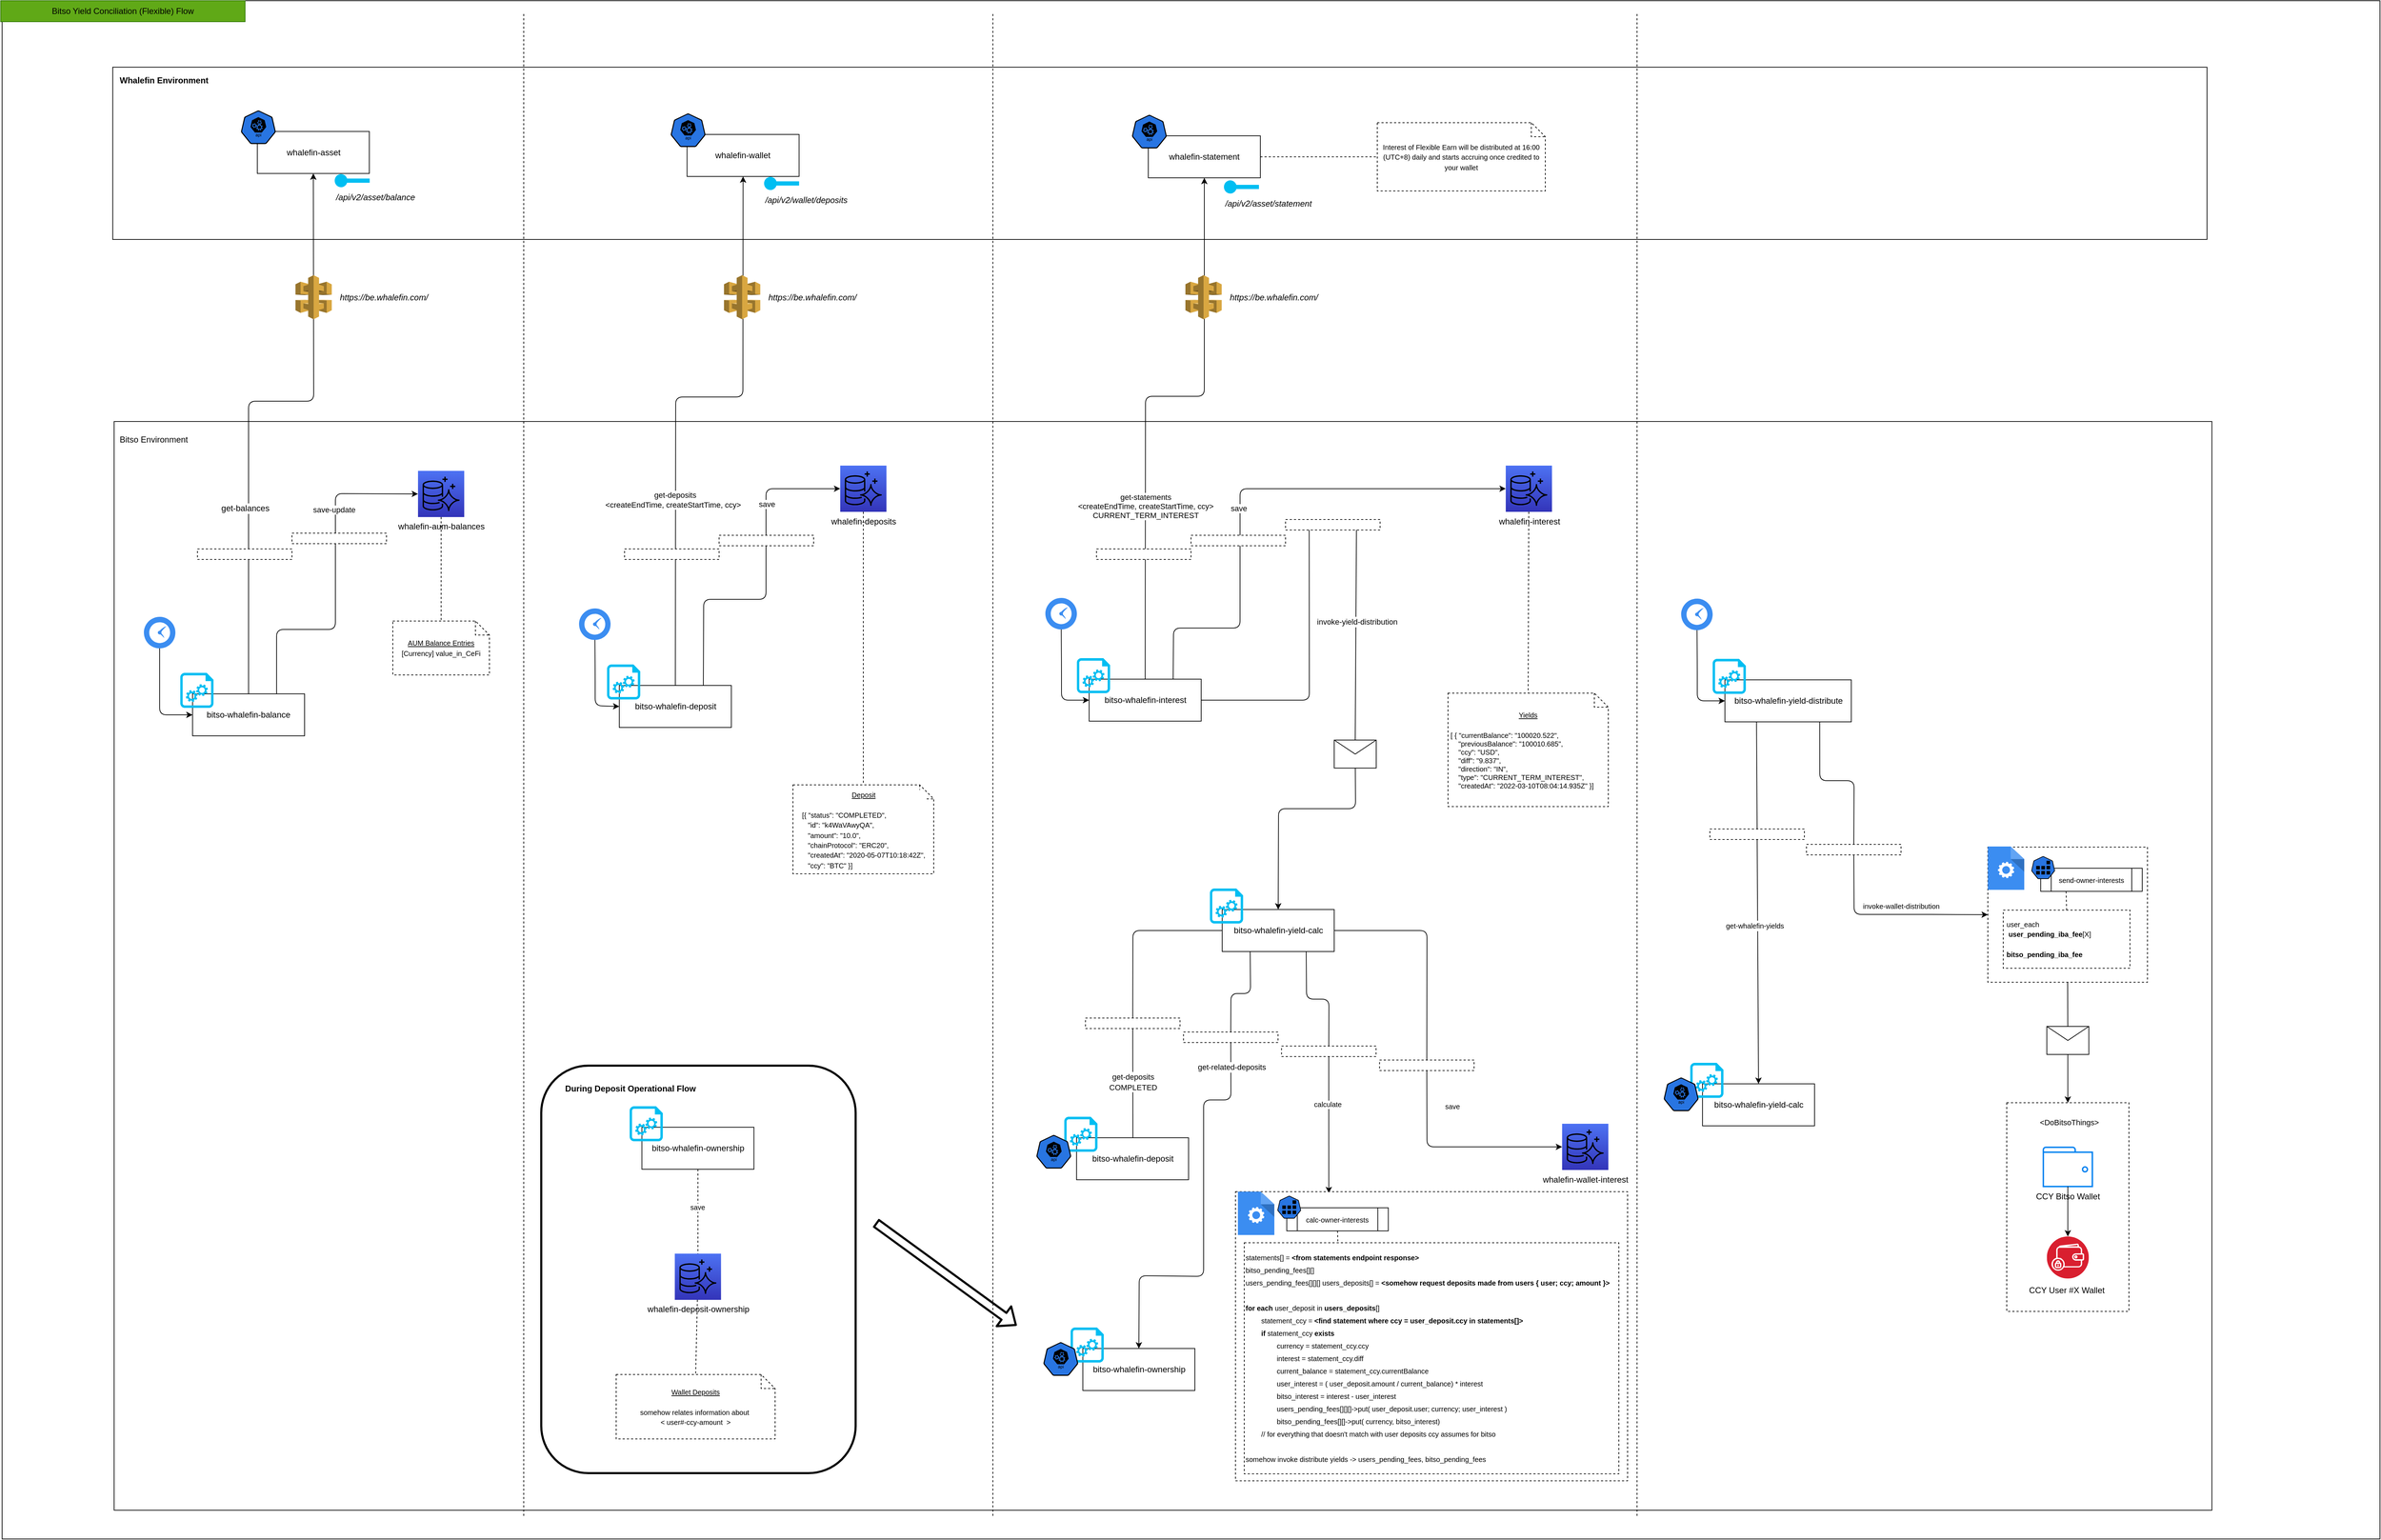 <mxfile>
    <diagram id="4ZWK0EVu7hy37HVAt-Wv" name="Page-1">
        <mxGraphModel dx="4290" dy="2830" grid="0" gridSize="10" guides="1" tooltips="1" connect="1" arrows="1" fold="1" page="1" pageScale="1" pageWidth="850" pageHeight="1100" math="0" shadow="0">
            <root>
                <mxCell id="0"/>
                <mxCell id="1" parent="0"/>
                <mxCell id="111" value="" style="rounded=0;whiteSpace=wrap;html=1;fontColor=#000000;" parent="1" vertex="1">
                    <mxGeometry x="2" width="3396" height="2197" as="geometry"/>
                </mxCell>
                <mxCell id="167" value="" style="rounded=0;whiteSpace=wrap;html=1;fontColor=#000000;" parent="1" vertex="1">
                    <mxGeometry x="162" y="600.98" width="2996" height="1555.02" as="geometry"/>
                </mxCell>
                <mxCell id="166" value="" style="rounded=0;whiteSpace=wrap;html=1;fontColor=#000000;" parent="1" vertex="1">
                    <mxGeometry x="160" y="95" width="2991" height="246" as="geometry"/>
                </mxCell>
                <mxCell id="112" value="Bitso Yield Conciliation (Flexible) Flow" style="text;html=1;strokeColor=#2D7600;fillColor=#60a917;align=center;verticalAlign=middle;whiteSpace=wrap;rounded=0;fontColor=#000000;" parent="1" vertex="1">
                    <mxGeometry width="349" height="30" as="geometry"/>
                </mxCell>
                <mxCell id="113" value="&lt;span style=&quot;font-family: &amp;#34;helvetica&amp;#34; ; font-size: 12px ; font-style: normal ; letter-spacing: normal ; text-align: center ; text-indent: 0px ; text-transform: none ; word-spacing: 0px ; display: inline ; float: none ; background-color: rgb(255 , 255 , 255)&quot;&gt;&lt;b&gt;Whalefin Environment&lt;/b&gt;&lt;/span&gt;" style="text;whiteSpace=wrap;html=1;fontColor=#000000;" parent="1" vertex="1">
                    <mxGeometry x="167.997" y="100.001" width="137" height="28" as="geometry"/>
                </mxCell>
                <mxCell id="158" value="" style="group;fontColor=#000000;" parent="1" vertex="1" connectable="0">
                    <mxGeometry x="349" y="156.75" width="177.5" height="90" as="geometry"/>
                </mxCell>
                <mxCell id="159" value="" style="group;fontColor=#000000;" parent="158" vertex="1" connectable="0">
                    <mxGeometry x="-6" width="183.5" height="90" as="geometry"/>
                </mxCell>
                <mxCell id="160" value="whalefin-asset" style="rounded=0;whiteSpace=wrap;html=1;fontColor=#000000;" parent="159" vertex="1">
                    <mxGeometry x="23.5" y="30" width="160" height="60" as="geometry"/>
                </mxCell>
                <mxCell id="161" value="" style="sketch=0;html=1;dashed=0;whitespace=wrap;fillColor=#2875E2;strokeColor=#000000;points=[[0.005,0.63,0],[0.1,0.2,0],[0.9,0.2,0],[0.5,0,0],[0.995,0.63,0],[0.72,0.99,0],[0.5,1,0],[0.28,0.99,0]];shape=mxgraph.kubernetes.icon;prIcon=api;shadow=0;fontSize=12;fontColor=#000000;" parent="159" vertex="1">
                    <mxGeometry width="50" height="48" as="geometry"/>
                </mxCell>
                <mxCell id="168" value="&lt;span style=&quot;font-family: &amp;#34;helvetica&amp;#34; ; font-size: 12px ; font-style: normal ; font-weight: 400 ; letter-spacing: normal ; text-align: center ; text-indent: 0px ; text-transform: none ; word-spacing: 0px ; display: inline ; float: none ; background-color: rgb(255 , 255 , 255)&quot;&gt;Bitso Environment&lt;/span&gt;" style="text;whiteSpace=wrap;html=1;fontColor=#000000;" parent="1" vertex="1">
                    <mxGeometry x="167.997" y="612.981" width="137" height="28" as="geometry"/>
                </mxCell>
                <mxCell id="173" style="edgeStyle=none;html=1;entryX=0;entryY=0.5;entryDx=0;entryDy=0;fontColor=#000000;endArrow=classic;endFill=1;strokeColor=#000000;" parent="1" source="169" target="171" edge="1">
                    <mxGeometry relative="1" as="geometry">
                        <Array as="points">
                            <mxPoint x="227" y="1020"/>
                        </Array>
                    </mxGeometry>
                </mxCell>
                <mxCell id="169" value="" style="sketch=0;html=1;aspect=fixed;strokeColor=none;shadow=0;align=center;verticalAlign=top;fillColor=#3B8DF1;shape=mxgraph.gcp2.clock;fontColor=#000000;" parent="1" vertex="1">
                    <mxGeometry x="204.5" y="880" width="45" height="45" as="geometry"/>
                </mxCell>
                <mxCell id="170" value="" style="group;fontColor=#000000;" parent="1" vertex="1" connectable="0">
                    <mxGeometry x="256.5" y="960" width="177.5" height="90" as="geometry"/>
                </mxCell>
                <mxCell id="171" value="bitso-whalefin-balance" style="rounded=0;whiteSpace=wrap;html=1;fontColor=#000000;" parent="170" vertex="1">
                    <mxGeometry x="17.5" y="30" width="160" height="60" as="geometry"/>
                </mxCell>
                <mxCell id="172" value="" style="verticalLabelPosition=bottom;html=1;verticalAlign=top;align=center;strokeColor=none;fillColor=#00BEF2;shape=mxgraph.azure.startup_task;pointerEvents=1;labelBackgroundColor=#FFFFFF;fontColor=#000000;gradientColor=none;shadow=0;" parent="170" vertex="1">
                    <mxGeometry width="47.5" height="50" as="geometry"/>
                </mxCell>
                <mxCell id="175" style="edgeStyle=none;html=1;entryX=0.5;entryY=1;entryDx=0;entryDy=0;fontColor=#000000;endArrow=classic;endFill=1;strokeColor=#000000;" parent="1" source="171" target="160" edge="1">
                    <mxGeometry relative="1" as="geometry">
                        <Array as="points">
                            <mxPoint x="354" y="572"/>
                            <mxPoint x="447" y="572"/>
                        </Array>
                    </mxGeometry>
                </mxCell>
                <mxCell id="176" value="&lt;font style=&quot;font-size: 12px&quot;&gt;get-balances&lt;/font&gt;" style="edgeLabel;html=1;align=center;verticalAlign=middle;resizable=0;points=[];fontColor=#000000;" parent="175" vertex="1" connectable="0">
                    <mxGeometry x="0.307" y="-4" relative="1" as="geometry">
                        <mxPoint x="-102" y="188" as="offset"/>
                    </mxGeometry>
                </mxCell>
                <mxCell id="212" value="" style="edgeStyle=none;html=1;fontColor=#000000;endArrow=none;endFill=0;strokeColor=#000000;dashed=1;" parent="1" source="177" target="211" edge="1">
                    <mxGeometry relative="1" as="geometry"/>
                </mxCell>
                <mxCell id="177" value="&lt;font&gt;whalefin-aum-balances&lt;/font&gt;" style="sketch=0;points=[[0,0,0],[0.25,0,0],[0.5,0,0],[0.75,0,0],[1,0,0],[0,1,0],[0.25,1,0],[0.5,1,0],[0.75,1,0],[1,1,0],[0,0.25,0],[0,0.5,0],[0,0.75,0],[1,0.25,0],[1,0.5,0],[1,0.75,0]];outlineConnect=0;fontColor=#000000;gradientColor=#4D72F3;gradientDirection=north;fillColor=#3334B9;strokeColor=#000000;dashed=0;verticalLabelPosition=bottom;verticalAlign=top;align=center;html=1;fontSize=12;fontStyle=0;aspect=fixed;shape=mxgraph.aws4.resourceIcon;resIcon=mxgraph.aws4.aurora;" parent="1" vertex="1">
                    <mxGeometry x="596" y="671.48" width="66" height="66" as="geometry"/>
                </mxCell>
                <mxCell id="183" style="edgeStyle=none;html=1;entryX=0;entryY=0.5;entryDx=0;entryDy=0;entryPerimeter=0;fontColor=#000000;endArrow=classic;endFill=1;strokeColor=#000000;exitX=0.75;exitY=0;exitDx=0;exitDy=0;" parent="1" source="171" target="177" edge="1">
                    <mxGeometry relative="1" as="geometry">
                        <Array as="points">
                            <mxPoint x="394" y="898"/>
                            <mxPoint x="478" y="898"/>
                            <mxPoint x="478" y="704"/>
                        </Array>
                    </mxGeometry>
                </mxCell>
                <mxCell id="245" value="save-update" style="edgeLabel;html=1;align=center;verticalAlign=middle;resizable=0;points=[];fontColor=#000000;" parent="183" vertex="1" connectable="0">
                    <mxGeometry x="0.224" y="-3" relative="1" as="geometry">
                        <mxPoint x="-5" y="-49" as="offset"/>
                    </mxGeometry>
                </mxCell>
                <mxCell id="184" value="" style="endArrow=none;dashed=1;html=1;strokeColor=#000000;fontColor=#000000;" parent="1" edge="1">
                    <mxGeometry width="50" height="50" relative="1" as="geometry">
                        <mxPoint x="747" y="2164" as="sourcePoint"/>
                        <mxPoint x="747" y="19" as="targetPoint"/>
                    </mxGeometry>
                </mxCell>
                <mxCell id="185" style="edgeStyle=none;html=1;entryX=0;entryY=0.5;entryDx=0;entryDy=0;fontColor=#000000;endArrow=classic;endFill=1;strokeColor=#000000;" parent="1" source="186" target="188" edge="1">
                    <mxGeometry relative="1" as="geometry">
                        <Array as="points">
                            <mxPoint x="849" y="962"/>
                            <mxPoint x="849" y="1007"/>
                        </Array>
                    </mxGeometry>
                </mxCell>
                <mxCell id="186" value="" style="sketch=0;html=1;aspect=fixed;strokeColor=none;shadow=0;align=center;verticalAlign=top;fillColor=#3B8DF1;shape=mxgraph.gcp2.clock;fontColor=#000000;" parent="1" vertex="1">
                    <mxGeometry x="826" y="868" width="45" height="45" as="geometry"/>
                </mxCell>
                <mxCell id="187" value="" style="group;fontColor=#000000;" parent="1" vertex="1" connectable="0">
                    <mxGeometry x="866" y="948" width="177.5" height="90" as="geometry"/>
                </mxCell>
                <mxCell id="188" value="bitso-whalefin-deposit" style="rounded=0;whiteSpace=wrap;html=1;fontColor=#000000;" parent="187" vertex="1">
                    <mxGeometry x="17.5" y="30" width="160" height="60" as="geometry"/>
                </mxCell>
                <mxCell id="189" value="" style="verticalLabelPosition=bottom;html=1;verticalAlign=top;align=center;strokeColor=none;fillColor=#00BEF2;shape=mxgraph.azure.startup_task;pointerEvents=1;labelBackgroundColor=#FFFFFF;fontColor=#000000;gradientColor=none;shadow=0;" parent="187" vertex="1">
                    <mxGeometry width="47.5" height="50" as="geometry"/>
                </mxCell>
                <mxCell id="214" style="edgeStyle=none;html=1;entryX=0.5;entryY=0;entryDx=0;entryDy=0;entryPerimeter=0;dashed=1;fontColor=#000000;endArrow=none;endFill=0;strokeColor=#000000;" parent="1" source="190" target="213" edge="1">
                    <mxGeometry relative="1" as="geometry"/>
                </mxCell>
                <mxCell id="190" value="&lt;font&gt;whalefin-deposits&lt;/font&gt;" style="sketch=0;points=[[0,0,0],[0.25,0,0],[0.5,0,0],[0.75,0,0],[1,0,0],[0,1,0],[0.25,1,0],[0.5,1,0],[0.75,1,0],[1,1,0],[0,0.25,0],[0,0.5,0],[0,0.75,0],[1,0.25,0],[1,0.5,0],[1,0.75,0]];outlineConnect=0;fontColor=#000000;gradientColor=#4D72F3;gradientDirection=north;fillColor=#3334B9;strokeColor=#000000;dashed=0;verticalLabelPosition=bottom;verticalAlign=top;align=center;html=1;fontSize=12;fontStyle=0;aspect=fixed;shape=mxgraph.aws4.resourceIcon;resIcon=mxgraph.aws4.aurora;" parent="1" vertex="1">
                    <mxGeometry x="1199" y="663.98" width="66" height="66" as="geometry"/>
                </mxCell>
                <mxCell id="191" style="edgeStyle=none;html=1;entryX=0;entryY=0.5;entryDx=0;entryDy=0;entryPerimeter=0;fontColor=#000000;endArrow=classic;endFill=1;strokeColor=#000000;exitX=0.75;exitY=0;exitDx=0;exitDy=0;" parent="1" source="188" target="190" edge="1">
                    <mxGeometry relative="1" as="geometry">
                        <Array as="points">
                            <mxPoint x="1004" y="855"/>
                            <mxPoint x="1093" y="855"/>
                            <mxPoint x="1093" y="754"/>
                            <mxPoint x="1093" y="697"/>
                        </Array>
                    </mxGeometry>
                </mxCell>
                <mxCell id="244" value="save" style="edgeLabel;html=1;align=center;verticalAlign=middle;resizable=0;points=[];fontColor=#000000;" parent="191" vertex="1" connectable="0">
                    <mxGeometry x="0.138" y="1" relative="1" as="geometry">
                        <mxPoint x="2" y="-77" as="offset"/>
                    </mxGeometry>
                </mxCell>
                <mxCell id="192" value="" style="group;fontColor=#000000;" parent="1" vertex="1" connectable="0">
                    <mxGeometry x="962.75" y="161" width="177.5" height="90" as="geometry"/>
                </mxCell>
                <mxCell id="193" value="" style="group;fontColor=#000000;" parent="192" vertex="1" connectable="0">
                    <mxGeometry x="-6" width="183.5" height="90" as="geometry"/>
                </mxCell>
                <mxCell id="194" value="whalefin-wallet" style="rounded=0;whiteSpace=wrap;html=1;fontColor=#000000;" parent="193" vertex="1">
                    <mxGeometry x="23.5" y="30" width="160" height="60" as="geometry"/>
                </mxCell>
                <mxCell id="195" value="" style="sketch=0;html=1;dashed=0;whitespace=wrap;fillColor=#2875E2;strokeColor=#000000;points=[[0.005,0.63,0],[0.1,0.2,0],[0.9,0.2,0],[0.5,0,0],[0.995,0.63,0],[0.72,0.99,0],[0.5,1,0],[0.28,0.99,0]];shape=mxgraph.kubernetes.icon;prIcon=api;shadow=0;fontSize=12;fontColor=#000000;" parent="193" vertex="1">
                    <mxGeometry width="50" height="48" as="geometry"/>
                </mxCell>
                <mxCell id="196" style="edgeStyle=none;html=1;entryX=0.5;entryY=1;entryDx=0;entryDy=0;fontColor=#000000;endArrow=classic;endFill=1;strokeColor=#000000;startArrow=none;exitX=0.5;exitY=0;exitDx=0;exitDy=0;" parent="1" source="188" target="194" edge="1">
                    <mxGeometry relative="1" as="geometry">
                        <mxPoint x="963.144" y="693.98" as="sourcePoint"/>
                        <Array as="points">
                            <mxPoint x="964" y="566"/>
                            <mxPoint x="1060" y="566"/>
                        </Array>
                    </mxGeometry>
                </mxCell>
                <mxCell id="197" value="get-deposits&lt;br&gt;&amp;lt;createEndTime, createStartTime, ccy&amp;gt;&amp;nbsp;&amp;nbsp;" style="edgeLabel;html=1;align=center;verticalAlign=middle;resizable=0;points=[];fontColor=#000000;" parent="196" vertex="1" connectable="0">
                    <mxGeometry x="0.277" y="3" relative="1" as="geometry">
                        <mxPoint x="-94" y="164" as="offset"/>
                    </mxGeometry>
                </mxCell>
                <mxCell id="199" style="edgeStyle=none;html=1;entryX=0;entryY=0.5;entryDx=0;entryDy=0;fontColor=#000000;endArrow=classic;endFill=1;strokeColor=#000000;" parent="1" source="200" target="202" edge="1">
                    <mxGeometry relative="1" as="geometry">
                        <Array as="points">
                            <mxPoint x="1515" y="951"/>
                            <mxPoint x="1515" y="999"/>
                        </Array>
                    </mxGeometry>
                </mxCell>
                <mxCell id="200" value="" style="sketch=0;html=1;aspect=fixed;strokeColor=none;shadow=0;align=center;verticalAlign=top;fillColor=#3B8DF1;shape=mxgraph.gcp2.clock;fontColor=#000000;" parent="1" vertex="1">
                    <mxGeometry x="1492" y="853" width="45" height="45" as="geometry"/>
                </mxCell>
                <mxCell id="201" value="" style="group;fontColor=#000000;" parent="1" vertex="1" connectable="0">
                    <mxGeometry x="1537" y="939" width="177.5" height="90" as="geometry"/>
                </mxCell>
                <mxCell id="202" value="bitso-whalefin-interest" style="rounded=0;whiteSpace=wrap;html=1;fontColor=#000000;" parent="201" vertex="1">
                    <mxGeometry x="17.5" y="30" width="160" height="60" as="geometry"/>
                </mxCell>
                <mxCell id="203" value="" style="verticalLabelPosition=bottom;html=1;verticalAlign=top;align=center;strokeColor=none;fillColor=#00BEF2;shape=mxgraph.azure.startup_task;pointerEvents=1;labelBackgroundColor=#FFFFFF;fontColor=#000000;gradientColor=none;shadow=0;" parent="201" vertex="1">
                    <mxGeometry width="47.5" height="50" as="geometry"/>
                </mxCell>
                <mxCell id="226" style="edgeStyle=none;html=1;entryX=0.5;entryY=0;entryDx=0;entryDy=0;entryPerimeter=0;dashed=1;fontColor=#000000;startArrow=none;startFill=0;endArrow=none;endFill=0;strokeColor=#000000;" parent="1" source="204" target="216" edge="1">
                    <mxGeometry relative="1" as="geometry"/>
                </mxCell>
                <mxCell id="204" value="&lt;font&gt;whalefin-interest&lt;/font&gt;" style="sketch=0;points=[[0,0,0],[0.25,0,0],[0.5,0,0],[0.75,0,0],[1,0,0],[0,1,0],[0.25,1,0],[0.5,1,0],[0.75,1,0],[1,1,0],[0,0.25,0],[0,0.5,0],[0,0.75,0],[1,0.25,0],[1,0.5,0],[1,0.75,0]];outlineConnect=0;fontColor=#000000;gradientColor=#4D72F3;gradientDirection=north;fillColor=#3334B9;strokeColor=#000000;dashed=0;verticalLabelPosition=bottom;verticalAlign=top;align=center;html=1;fontSize=12;fontStyle=0;aspect=fixed;shape=mxgraph.aws4.resourceIcon;resIcon=mxgraph.aws4.aurora;" parent="1" vertex="1">
                    <mxGeometry x="2149.5" y="663.98" width="66" height="66" as="geometry"/>
                </mxCell>
                <mxCell id="205" style="edgeStyle=none;html=1;entryX=0;entryY=0.5;entryDx=0;entryDy=0;entryPerimeter=0;fontColor=#000000;endArrow=classic;endFill=1;strokeColor=#000000;exitX=0.75;exitY=0;exitDx=0;exitDy=0;" parent="1" source="202" target="204" edge="1">
                    <mxGeometry relative="1" as="geometry">
                        <Array as="points">
                            <mxPoint x="1675" y="896"/>
                            <mxPoint x="1702" y="896"/>
                            <mxPoint x="1770" y="896"/>
                            <mxPoint x="1770" y="697"/>
                        </Array>
                    </mxGeometry>
                </mxCell>
                <mxCell id="241" value="save" style="edgeLabel;html=1;align=center;verticalAlign=middle;resizable=0;points=[];fontColor=#000000;" parent="205" vertex="1" connectable="0">
                    <mxGeometry x="-0.669" y="-1" relative="1" as="geometry">
                        <mxPoint x="42" y="-172" as="offset"/>
                    </mxGeometry>
                </mxCell>
                <mxCell id="206" value="" style="group;fontColor=#000000;" parent="1" vertex="1" connectable="0">
                    <mxGeometry x="1621.5" y="163" width="177.5" height="90" as="geometry"/>
                </mxCell>
                <mxCell id="207" value="" style="group;fontColor=#000000;" parent="206" vertex="1" connectable="0">
                    <mxGeometry x="-6" width="183.5" height="90" as="geometry"/>
                </mxCell>
                <mxCell id="208" value="whalefin-statement" style="rounded=0;whiteSpace=wrap;html=1;fontColor=#000000;" parent="207" vertex="1">
                    <mxGeometry x="23.5" y="30" width="160" height="60" as="geometry"/>
                </mxCell>
                <mxCell id="209" value="" style="sketch=0;html=1;dashed=0;whitespace=wrap;fillColor=#2875E2;strokeColor=#000000;points=[[0.005,0.63,0],[0.1,0.2,0],[0.9,0.2,0],[0.5,0,0],[0.995,0.63,0],[0.72,0.99,0],[0.5,1,0],[0.28,0.99,0]];shape=mxgraph.kubernetes.icon;prIcon=api;shadow=0;fontSize=12;fontColor=#000000;" parent="207" vertex="1">
                    <mxGeometry width="50" height="48" as="geometry"/>
                </mxCell>
                <mxCell id="210" style="edgeStyle=none;html=1;entryX=0.5;entryY=1;entryDx=0;entryDy=0;fontColor=#000000;endArrow=classic;endFill=1;strokeColor=#000000;exitX=0.5;exitY=0;exitDx=0;exitDy=0;" parent="1" source="202" target="208" edge="1">
                    <mxGeometry relative="1" as="geometry">
                        <Array as="points">
                            <mxPoint x="1635" y="565"/>
                            <mxPoint x="1719" y="565"/>
                        </Array>
                    </mxGeometry>
                </mxCell>
                <mxCell id="215" value="get-statements&lt;br&gt;&amp;lt;createEndTime, createStartTime, ccy&amp;gt;&lt;br&gt;CURRENT_TERM_INTEREST" style="edgeLabel;html=1;align=center;verticalAlign=middle;resizable=0;points=[];fontColor=#000000;" parent="210" vertex="1" connectable="0">
                    <mxGeometry x="0.422" y="-1" relative="1" as="geometry">
                        <mxPoint x="-85" y="238" as="offset"/>
                    </mxGeometry>
                </mxCell>
                <mxCell id="211" value="&lt;font style=&quot;font-size: 10px&quot;&gt;&lt;u&gt;AUM Balance Entries&lt;/u&gt;&lt;/font&gt;&lt;span style=&quot;font-size: 10px&quot;&gt;&lt;br&gt;[Currency] value_in_CeFi&lt;br&gt;&lt;/span&gt;" style="shape=note;size=20;whiteSpace=wrap;html=1;labelBackgroundColor=#FFFFFF;fontColor=#000000;dashed=1;" parent="1" vertex="1">
                    <mxGeometry x="560" y="885.98" width="138" height="77" as="geometry"/>
                </mxCell>
                <mxCell id="213" value="&lt;u style=&quot;font-size: 10px&quot;&gt;Deposit&lt;/u&gt;&lt;br&gt;&lt;br&gt;&lt;div style=&quot;text-align: left&quot;&gt;&lt;span style=&quot;font-size: 10px&quot;&gt;[{ &quot;status&quot;: &quot;COMPLETED&quot;, &lt;br&gt;&amp;nbsp; &amp;nbsp;&quot;id&quot;: &quot;k4WaVAwyQA&quot;,&lt;br&gt;&amp;nbsp; &amp;nbsp;&quot;amount&quot;: &quot;10.0&quot;,&lt;br&gt;&amp;nbsp; &amp;nbsp;&quot;chainProtocol&quot;: &quot;ERC20&quot;,&lt;br&gt;&amp;nbsp; &amp;nbsp;&quot;createdAt&quot;: &quot;2020-05-07T10:18:42Z&quot;,&lt;br&gt;&amp;nbsp; &amp;nbsp;&quot;ccy&quot;: &quot;BTC&quot; }]&lt;/span&gt;&lt;/div&gt;" style="shape=note;size=20;whiteSpace=wrap;html=1;labelBackgroundColor=#FFFFFF;fontColor=#000000;dashed=1;" parent="1" vertex="1">
                    <mxGeometry x="1131.5" y="1120" width="201" height="127" as="geometry"/>
                </mxCell>
                <mxCell id="216" value="&lt;u style=&quot;font-size: 10px&quot;&gt;Yields&lt;br&gt;&lt;/u&gt;&lt;br&gt;&lt;div style=&quot;text-align: left&quot;&gt;&lt;span style=&quot;font-size: 10px&quot;&gt;&amp;nbsp;[&amp;nbsp;&lt;/span&gt;&lt;span style=&quot;font-size: 10px&quot;&gt;{ &quot;currentBalance&quot;: &quot;100020.522&quot;,&lt;/span&gt;&lt;/div&gt;&lt;span style=&quot;font-size: 10px&quot;&gt;&lt;div style=&quot;text-align: left&quot;&gt;&amp;nbsp; &amp;nbsp; &amp;nbsp;&quot;previousBalance&quot;: &quot;100010.685&quot;,&lt;/div&gt;&lt;/span&gt;&lt;span style=&quot;font-size: 10px&quot;&gt;&lt;div style=&quot;text-align: left&quot;&gt;&amp;nbsp; &amp;nbsp; &amp;nbsp;&quot;ccy&quot;: &quot;USD&quot;,&lt;/div&gt;&lt;div style=&quot;text-align: left&quot;&gt;&amp;nbsp; &amp;nbsp; &amp;nbsp;&quot;diff&quot;: &quot;9.837&quot;, &lt;br&gt;&amp;nbsp; &amp;nbsp; &amp;nbsp;&quot;direction&quot;: &quot;IN&quot;,&amp;nbsp; &amp;nbsp; &amp;nbsp; &amp;nbsp; &lt;br&gt;&amp;nbsp; &amp;nbsp; &amp;nbsp;&quot;type&quot;: &quot;CURRENT_TERM_INTEREST&quot;,&amp;nbsp; &amp;nbsp; &amp;nbsp; &amp;nbsp; &amp;nbsp; &amp;nbsp; &amp;nbsp; &amp;nbsp; &amp;nbsp;&quot;createdAt&quot;: &quot;2022-03-10T08:04:14.935Z&quot; }]&lt;/div&gt;&lt;/span&gt;" style="shape=note;size=20;whiteSpace=wrap;html=1;labelBackgroundColor=#FFFFFF;fontColor=#000000;dashed=1;" parent="1" vertex="1">
                    <mxGeometry x="2067" y="989" width="229" height="162" as="geometry"/>
                </mxCell>
                <mxCell id="219" value="" style="rounded=0;whiteSpace=wrap;html=1;dashed=1;fontColor=#000000;align=left;" parent="1" vertex="1">
                    <mxGeometry x="281" y="783" width="135" height="15" as="geometry"/>
                </mxCell>
                <mxCell id="234" value="" style="group;fontColor=#000000;" parent="1" vertex="1" connectable="0">
                    <mxGeometry x="1727" y="1268" width="177.5" height="90" as="geometry"/>
                </mxCell>
                <mxCell id="235" value="bitso-whalefin-yield-calc" style="rounded=0;whiteSpace=wrap;html=1;fontColor=#000000;" parent="234" vertex="1">
                    <mxGeometry x="17.5" y="30" width="160" height="60" as="geometry"/>
                </mxCell>
                <mxCell id="236" value="" style="verticalLabelPosition=bottom;html=1;verticalAlign=top;align=center;strokeColor=none;fillColor=#00BEF2;shape=mxgraph.azure.startup_task;pointerEvents=1;labelBackgroundColor=#FFFFFF;fontColor=#000000;gradientColor=none;shadow=0;" parent="234" vertex="1">
                    <mxGeometry width="47.5" height="50" as="geometry"/>
                </mxCell>
                <mxCell id="378" style="edgeStyle=none;html=1;entryX=0.5;entryY=0;entryDx=0;entryDy=0;fontSize=12;endArrow=classic;endFill=1;fontColor=#000000;" parent="1" source="239" target="235" edge="1">
                    <mxGeometry relative="1" as="geometry">
                        <Array as="points">
                            <mxPoint x="1935" y="1154"/>
                            <mxPoint x="1825" y="1154"/>
                        </Array>
                    </mxGeometry>
                </mxCell>
                <mxCell id="239" value="" style="shape=message;html=1;whiteSpace=wrap;html=1;outlineConnect=0;fontColor=#000000;" parent="1" vertex="1">
                    <mxGeometry x="1904.5" y="1056" width="60" height="40" as="geometry"/>
                </mxCell>
                <mxCell id="261" value="&lt;span style=&quot;&quot;&gt;&lt;font style=&quot;font-size: 10px&quot;&gt;Interest of Flexible Earn will be distributed at 16:00 (UTC+8) daily and starts accruing once credited to your wallet&lt;/font&gt;&lt;/span&gt;" style="shape=note;size=20;whiteSpace=wrap;html=1;labelBackgroundColor=#FFFFFF;fontColor=#000000;dashed=1;" parent="1" vertex="1">
                    <mxGeometry x="1966" y="174.25" width="240" height="97.5" as="geometry"/>
                </mxCell>
                <mxCell id="281" style="edgeStyle=none;html=1;entryX=0;entryY=0.5;entryDx=0;entryDy=0;entryPerimeter=0;fontSize=10;fontColor=#000000;startArrow=none;startFill=0;endArrow=none;endFill=0;strokeColor=#000000;dashed=1;" parent="1" source="208" target="261" edge="1">
                    <mxGeometry relative="1" as="geometry"/>
                </mxCell>
                <mxCell id="304" value="&lt;font&gt;whalefin-wallet-interest&lt;/font&gt;" style="sketch=0;points=[[0,0,0],[0.25,0,0],[0.5,0,0],[0.75,0,0],[1,0,0],[0,1,0],[0.25,1,0],[0.5,1,0],[0.75,1,0],[1,1,0],[0,0.25,0],[0,0.5,0],[0,0.75,0],[1,0.25,0],[1,0.5,0],[1,0.75,0]];outlineConnect=0;fontColor=#000000;gradientColor=#4D72F3;gradientDirection=north;fillColor=#3334B9;strokeColor=#000000;dashed=0;verticalLabelPosition=bottom;verticalAlign=top;align=center;html=1;fontSize=12;fontStyle=0;aspect=fixed;shape=mxgraph.aws4.resourceIcon;resIcon=mxgraph.aws4.aurora;" parent="1" vertex="1">
                    <mxGeometry x="2230" y="1604" width="66" height="66" as="geometry"/>
                </mxCell>
                <mxCell id="321" style="edgeStyle=none;html=1;entryX=0;entryY=0.5;entryDx=0;entryDy=0;entryPerimeter=0;fontSize=10;fontColor=#000000;startArrow=none;startFill=0;endArrow=classic;endFill=1;startSize=6;endSize=6;strokeColor=#000000;strokeWidth=1;exitX=0.5;exitY=1;exitDx=0;exitDy=0;" parent="1" source="392" target="304" edge="1">
                    <mxGeometry relative="1" as="geometry">
                        <Array as="points">
                            <mxPoint x="2037" y="1637"/>
                            <mxPoint x="2090" y="1637"/>
                        </Array>
                        <mxPoint x="1995.595" y="1699.17" as="sourcePoint"/>
                    </mxGeometry>
                </mxCell>
                <mxCell id="323" value="save" style="edgeLabel;html=1;align=center;verticalAlign=middle;resizable=0;points=[];fontSize=10;fontColor=#000000;" parent="321" vertex="1" connectable="0">
                    <mxGeometry x="0.187" y="-2" relative="1" as="geometry">
                        <mxPoint x="-34" y="-60" as="offset"/>
                    </mxGeometry>
                </mxCell>
                <mxCell id="367" value="" style="rounded=0;whiteSpace=wrap;html=1;dashed=1;fontColor=#000000;align=left;" parent="1" vertex="1">
                    <mxGeometry x="416" y="760.48" width="135" height="15" as="geometry"/>
                </mxCell>
                <mxCell id="368" value="" style="endArrow=none;dashed=1;html=1;strokeColor=#000000;fontColor=#000000;" parent="1" edge="1">
                    <mxGeometry width="50" height="50" relative="1" as="geometry">
                        <mxPoint x="1417" y="2164" as="sourcePoint"/>
                        <mxPoint x="1417" y="19" as="targetPoint"/>
                    </mxGeometry>
                </mxCell>
                <mxCell id="369" value="" style="rounded=0;whiteSpace=wrap;html=1;dashed=1;fontColor=#000000;align=left;" parent="1" vertex="1">
                    <mxGeometry x="891" y="783" width="135" height="15" as="geometry"/>
                </mxCell>
                <mxCell id="370" value="" style="rounded=0;whiteSpace=wrap;html=1;dashed=1;fontColor=#000000;align=left;" parent="1" vertex="1">
                    <mxGeometry x="1026" y="763.48" width="135" height="15" as="geometry"/>
                </mxCell>
                <mxCell id="371" value="" style="endArrow=none;dashed=1;html=1;strokeColor=#000000;fontColor=#000000;" parent="1" edge="1">
                    <mxGeometry width="50" height="50" relative="1" as="geometry">
                        <mxPoint x="2337" y="2164" as="sourcePoint"/>
                        <mxPoint x="2337" y="19" as="targetPoint"/>
                    </mxGeometry>
                </mxCell>
                <mxCell id="372" value="" style="rounded=0;whiteSpace=wrap;html=1;dashed=1;fontColor=#000000;align=left;" parent="1" vertex="1">
                    <mxGeometry x="1565" y="783" width="135" height="15" as="geometry"/>
                </mxCell>
                <mxCell id="373" value="" style="rounded=0;whiteSpace=wrap;html=1;dashed=1;fontColor=#000000;align=left;" parent="1" vertex="1">
                    <mxGeometry x="1700" y="763.48" width="135" height="15" as="geometry"/>
                </mxCell>
                <mxCell id="377" style="edgeStyle=none;html=1;fontSize=12;endArrow=none;endFill=0;exitX=0.75;exitY=1;exitDx=0;exitDy=0;entryX=0.5;entryY=0;entryDx=0;entryDy=0;fontColor=#000000;" parent="1" source="374" target="239" edge="1">
                    <mxGeometry relative="1" as="geometry">
                        <mxPoint x="1936" y="1056" as="targetPoint"/>
                    </mxGeometry>
                </mxCell>
                <mxCell id="382" value="&lt;span style=&quot;font-family: helvetica; font-size: 11px;&quot;&gt;invoke-yield-distribution&lt;/span&gt;" style="edgeLabel;html=1;align=center;verticalAlign=middle;resizable=0;points=[];fontSize=12;fontColor=#000000;" parent="377" vertex="1" connectable="0">
                    <mxGeometry x="-0.235" y="1" relative="1" as="geometry">
                        <mxPoint y="16" as="offset"/>
                    </mxGeometry>
                </mxCell>
                <mxCell id="374" value="" style="rounded=0;whiteSpace=wrap;html=1;dashed=1;fontColor=#000000;align=left;" parent="1" vertex="1">
                    <mxGeometry x="1835" y="740.98" width="135" height="15" as="geometry"/>
                </mxCell>
                <mxCell id="376" style="edgeStyle=none;html=1;entryX=0.25;entryY=1;entryDx=0;entryDy=0;fontSize=12;exitX=1;exitY=0.5;exitDx=0;exitDy=0;endArrow=none;endFill=0;fontColor=#000000;" parent="1" source="202" target="374" edge="1">
                    <mxGeometry relative="1" as="geometry">
                        <Array as="points">
                            <mxPoint x="1869" y="999"/>
                        </Array>
                    </mxGeometry>
                </mxCell>
                <mxCell id="385" style="edgeStyle=none;html=1;fontSize=12;endArrow=classic;endFill=1;fontColor=#000000;" parent="1" source="383" edge="1">
                    <mxGeometry relative="1" as="geometry">
                        <mxPoint x="1617" y="1643" as="targetPoint"/>
                    </mxGeometry>
                </mxCell>
                <mxCell id="387" value="&lt;span style=&quot;font-size: 11px;&quot;&gt;get-deposits&lt;/span&gt;&lt;br style=&quot;font-size: 11px;&quot;&gt;&lt;span style=&quot;font-size: 11px;&quot;&gt;COMPLETED&lt;/span&gt;" style="edgeLabel;html=1;align=center;verticalAlign=middle;resizable=0;points=[];fontSize=12;fontColor=#000000;" parent="385" vertex="1" connectable="0">
                    <mxGeometry x="-0.476" relative="1" as="geometry">
                        <mxPoint y="30" as="offset"/>
                    </mxGeometry>
                </mxCell>
                <mxCell id="383" value="" style="rounded=0;whiteSpace=wrap;html=1;dashed=1;fontColor=#000000;align=left;" parent="1" vertex="1">
                    <mxGeometry x="1549.25" y="1453" width="135" height="15" as="geometry"/>
                </mxCell>
                <mxCell id="384" style="edgeStyle=none;html=1;entryX=0.5;entryY=0;entryDx=0;entryDy=0;fontSize=12;endArrow=none;endFill=0;exitX=0;exitY=0.5;exitDx=0;exitDy=0;fontColor=#000000;" parent="1" source="235" target="383" edge="1">
                    <mxGeometry relative="1" as="geometry">
                        <Array as="points">
                            <mxPoint x="1617" y="1328"/>
                        </Array>
                    </mxGeometry>
                </mxCell>
                <mxCell id="388" value="" style="group;fontColor=#000000;" parent="1" vertex="1" connectable="0">
                    <mxGeometry x="1479" y="1594" width="217.5" height="90" as="geometry"/>
                </mxCell>
                <mxCell id="289" value="" style="group;fontColor=#000000;" parent="388" vertex="1" connectable="0">
                    <mxGeometry x="40" width="177.5" height="90" as="geometry"/>
                </mxCell>
                <mxCell id="290" value="bitso-whalefin-deposit" style="rounded=0;whiteSpace=wrap;html=1;fontColor=#000000;" parent="289" vertex="1">
                    <mxGeometry x="17.5" y="30" width="160" height="60" as="geometry"/>
                </mxCell>
                <mxCell id="291" value="" style="verticalLabelPosition=bottom;html=1;verticalAlign=top;align=center;strokeColor=none;fillColor=#00BEF2;shape=mxgraph.azure.startup_task;pointerEvents=1;labelBackgroundColor=#FFFFFF;fontColor=#000000;gradientColor=none;shadow=0;" parent="289" vertex="1">
                    <mxGeometry width="47.5" height="50" as="geometry"/>
                </mxCell>
                <mxCell id="338" value="" style="sketch=0;html=1;dashed=0;whitespace=wrap;fillColor=#2875E2;strokeColor=#000000;points=[[0.005,0.63,0],[0.1,0.2,0],[0.9,0.2,0],[0.5,0,0],[0.995,0.63,0],[0.72,0.99,0],[0.5,1,0],[0.28,0.99,0]];shape=mxgraph.kubernetes.icon;prIcon=api;fontSize=10;fontColor=#000000;" parent="388" vertex="1">
                    <mxGeometry y="26" width="50" height="48" as="geometry"/>
                </mxCell>
                <mxCell id="389" value="" style="group;fontColor=#000000;" parent="1" vertex="1" connectable="0">
                    <mxGeometry x="1489" y="1895" width="216.5" height="90" as="geometry"/>
                </mxCell>
                <mxCell id="292" value="" style="group;fontColor=#000000;" parent="389" vertex="1" connectable="0">
                    <mxGeometry x="39" width="177.5" height="90" as="geometry"/>
                </mxCell>
                <mxCell id="293" value="bitso-whalefin-ownership" style="rounded=0;whiteSpace=wrap;html=1;fontColor=#000000;" parent="292" vertex="1">
                    <mxGeometry x="17.5" y="30" width="160" height="60" as="geometry"/>
                </mxCell>
                <mxCell id="294" value="" style="verticalLabelPosition=bottom;html=1;verticalAlign=top;align=center;strokeColor=none;fillColor=#00BEF2;shape=mxgraph.azure.startup_task;pointerEvents=1;labelBackgroundColor=#FFFFFF;fontColor=#000000;gradientColor=none;shadow=0;" parent="292" vertex="1">
                    <mxGeometry width="47.5" height="50" as="geometry"/>
                </mxCell>
                <mxCell id="339" value="" style="sketch=0;html=1;dashed=0;whitespace=wrap;fillColor=#2875E2;strokeColor=#000000;points=[[0.005,0.63,0],[0.1,0.2,0],[0.9,0.2,0],[0.5,0,0],[0.995,0.63,0],[0.72,0.99,0],[0.5,1,0],[0.28,0.99,0]];shape=mxgraph.kubernetes.icon;prIcon=api;fontSize=10;fontColor=#000000;" parent="389" vertex="1">
                    <mxGeometry y="21" width="50" height="48" as="geometry"/>
                </mxCell>
                <mxCell id="394" style="edgeStyle=none;html=1;entryX=0.5;entryY=0;entryDx=0;entryDy=0;fontSize=12;endArrow=classic;endFill=1;fontColor=#000000;" parent="1" source="390" target="293" edge="1">
                    <mxGeometry relative="1" as="geometry">
                        <Array as="points">
                            <mxPoint x="1757" y="1570"/>
                            <mxPoint x="1718" y="1570"/>
                            <mxPoint x="1718" y="1822"/>
                            <mxPoint x="1626" y="1821"/>
                        </Array>
                    </mxGeometry>
                </mxCell>
                <mxCell id="395" value="&lt;span style=&quot;font-family: monospace; font-size: 0px;&quot;&gt;%3CmxGraphModel%3E%3Croot%3E%3CmxCell%20id%3D%220%22%2F%3E%3CmxCell%20id%3D%221%22%20parent%3D%220%22%2F%3E%3CmxCell%20id%3D%222%22%20value%3D%22get-related-deposits%22%20style%3D%22edgeLabel%3Bhtml%3D1%3Balign%3Dcenter%3BverticalAlign%3Dmiddle%3Bresizable%3D0%3Bpoints%3D%5B%5D%3BfontColor%3D%23FFFFFF%3B%22%20vertex%3D%221%22%20connectable%3D%220%22%20parent%3D%221%22%3E%3CmxGeometry%20x%3D%221811%22%20y%3D%221701.5%22%20as%3D%22geometry%22%2F%3E%3C%2FmxCell%3E%3C%2Froot%3E%3C%2FmxGraphModel%3&lt;/span&gt;&lt;span style=&quot;font-family: monospace; font-size: 0px;&quot;&gt;%3CmxGraphModel%3E%3Croot%3E%3CmxCell%20id%3D%220%22%2F%3E%3CmxCell%20id%3D%221%22%20parent%3D%220%22%2F%3E%3CmxCell%20id%3D%222%22%20value%3D%22get-related-deposits%22%20style%3D%22edgeLabel%3Bhtml%3D1%3Balign%3Dcenter%3BverticalAlign%3Dmiddle%3Bresizable%3D0%3Bpoints%3D%5B%5D%3BfontColor%3D%23FFFFFF%3B%22%20vertex%3D%221%22%20connectable%3D%220%22%20parent%3D%221%22%3E%3CmxGeometry%20x%3D%221811%22%20y%3D%221701.5%22%20as%3D%22geometry%22%2F%3E%3C%2FmxCell%3E%3C%2Froot%3E%3C%2FmxGraphModel%3E&lt;/span&gt;" style="edgeLabel;html=1;align=center;verticalAlign=middle;resizable=0;points=[];fontSize=12;fontColor=#000000;" parent="394" vertex="1" connectable="0">
                    <mxGeometry x="-0.561" relative="1" as="geometry">
                        <mxPoint as="offset"/>
                    </mxGeometry>
                </mxCell>
                <mxCell id="396" value="&lt;span style=&quot;font-size: 11px;&quot;&gt;get-related-deposits&lt;/span&gt;" style="edgeLabel;html=1;align=center;verticalAlign=middle;resizable=0;points=[];fontSize=12;fontColor=#000000;" parent="394" vertex="1" connectable="0">
                    <mxGeometry x="-0.636" relative="1" as="geometry">
                        <mxPoint x="22" y="-47" as="offset"/>
                    </mxGeometry>
                </mxCell>
                <mxCell id="390" value="" style="rounded=0;whiteSpace=wrap;html=1;dashed=1;fontColor=#000000;align=left;" parent="1" vertex="1">
                    <mxGeometry x="1689.25" y="1473" width="135" height="15" as="geometry"/>
                </mxCell>
                <mxCell id="458" style="edgeStyle=none;html=1;entryX=0.238;entryY=0.005;entryDx=0;entryDy=0;entryPerimeter=0;fontFamily=Helvetica;fontSize=10;fontColor=#000000;" edge="1" parent="1" source="391" target="437">
                    <mxGeometry relative="1" as="geometry"/>
                </mxCell>
                <mxCell id="459" value="calculate" style="edgeLabel;html=1;align=center;verticalAlign=middle;resizable=0;points=[];fontSize=10;fontFamily=Helvetica;fontColor=#000000;" vertex="1" connectable="0" parent="458">
                    <mxGeometry x="-0.305" y="-2" relative="1" as="geometry">
                        <mxPoint as="offset"/>
                    </mxGeometry>
                </mxCell>
                <mxCell id="391" value="" style="rounded=0;whiteSpace=wrap;html=1;dashed=1;fontColor=#000000;align=left;" parent="1" vertex="1">
                    <mxGeometry x="1829.25" y="1493" width="135" height="15" as="geometry"/>
                </mxCell>
                <mxCell id="392" value="" style="rounded=0;whiteSpace=wrap;html=1;dashed=1;fontColor=#000000;align=left;" parent="1" vertex="1">
                    <mxGeometry x="1969.25" y="1513" width="135" height="15" as="geometry"/>
                </mxCell>
                <mxCell id="393" style="edgeStyle=none;html=1;entryX=0.5;entryY=0;entryDx=0;entryDy=0;fontSize=12;endArrow=none;endFill=0;exitX=0.25;exitY=1;exitDx=0;exitDy=0;fontColor=#000000;" parent="1" source="235" target="390" edge="1">
                    <mxGeometry relative="1" as="geometry">
                        <Array as="points">
                            <mxPoint x="1785" y="1418"/>
                            <mxPoint x="1757" y="1418"/>
                        </Array>
                    </mxGeometry>
                </mxCell>
                <mxCell id="397" style="edgeStyle=none;html=1;entryX=0.5;entryY=0;entryDx=0;entryDy=0;fontSize=12;endArrow=none;endFill=0;exitX=0.75;exitY=1;exitDx=0;exitDy=0;fontColor=#000000;" parent="1" source="235" target="391" edge="1">
                    <mxGeometry relative="1" as="geometry">
                        <Array as="points">
                            <mxPoint x="1865" y="1426"/>
                            <mxPoint x="1897" y="1426"/>
                        </Array>
                    </mxGeometry>
                </mxCell>
                <mxCell id="400" style="edgeStyle=none;html=1;entryX=0.5;entryY=0;entryDx=0;entryDy=0;fontSize=12;endArrow=none;endFill=0;fontColor=#000000;" parent="1" source="235" target="392" edge="1">
                    <mxGeometry relative="1" as="geometry">
                        <Array as="points">
                            <mxPoint x="2037" y="1328"/>
                        </Array>
                    </mxGeometry>
                </mxCell>
                <mxCell id="401" value="" style="group;fontColor=#000000;" parent="1" vertex="1" connectable="0">
                    <mxGeometry x="2400" y="854" width="243" height="176" as="geometry"/>
                </mxCell>
                <mxCell id="328" value="" style="sketch=0;html=1;aspect=fixed;strokeColor=none;shadow=0;align=center;verticalAlign=top;fillColor=#3B8DF1;shape=mxgraph.gcp2.clock;fontColor=#000000;" parent="401" vertex="1">
                    <mxGeometry width="45" height="45" as="geometry"/>
                </mxCell>
                <mxCell id="329" value="" style="group;fontColor=#000000;" parent="401" vertex="1" connectable="0">
                    <mxGeometry x="45" y="86" width="198" height="90" as="geometry"/>
                </mxCell>
                <mxCell id="330" value="bitso-whalefin-yield-distribute" style="rounded=0;whiteSpace=wrap;html=1;fontColor=#000000;" parent="329" vertex="1">
                    <mxGeometry x="17.5" y="30" width="180.5" height="60" as="geometry"/>
                </mxCell>
                <mxCell id="331" value="" style="verticalLabelPosition=bottom;html=1;verticalAlign=top;align=center;strokeColor=none;fillColor=#00BEF2;shape=mxgraph.azure.startup_task;pointerEvents=1;labelBackgroundColor=#FFFFFF;fontColor=#000000;gradientColor=none;shadow=0;" parent="329" vertex="1">
                    <mxGeometry width="47.5" height="50" as="geometry"/>
                </mxCell>
                <mxCell id="327" style="edgeStyle=none;html=1;entryX=0;entryY=0.5;entryDx=0;entryDy=0;fontColor=#000000;endArrow=classic;endFill=1;strokeColor=#000000;" parent="401" source="328" target="330" edge="1">
                    <mxGeometry relative="1" as="geometry">
                        <Array as="points">
                            <mxPoint x="23" y="98"/>
                            <mxPoint x="23" y="146"/>
                        </Array>
                    </mxGeometry>
                </mxCell>
                <mxCell id="402" value="" style="group;fontColor=#000000;" parent="1" vertex="1" connectable="0">
                    <mxGeometry x="2375" y="1517" width="215.5" height="90" as="geometry"/>
                </mxCell>
                <mxCell id="332" value="" style="group;fontColor=#000000;" parent="402" vertex="1" connectable="0">
                    <mxGeometry x="38" width="177.5" height="90" as="geometry"/>
                </mxCell>
                <mxCell id="333" value="bitso-whalefin-yield-calc" style="rounded=0;whiteSpace=wrap;html=1;fontColor=#000000;" parent="332" vertex="1">
                    <mxGeometry x="17.5" y="30" width="160" height="60" as="geometry"/>
                </mxCell>
                <mxCell id="334" value="" style="verticalLabelPosition=bottom;html=1;verticalAlign=top;align=center;strokeColor=none;fillColor=#00BEF2;shape=mxgraph.azure.startup_task;pointerEvents=1;labelBackgroundColor=#FFFFFF;fontColor=#000000;gradientColor=none;shadow=0;" parent="332" vertex="1">
                    <mxGeometry width="47.5" height="50" as="geometry"/>
                </mxCell>
                <mxCell id="340" value="" style="sketch=0;html=1;dashed=0;whitespace=wrap;fillColor=#2875E2;strokeColor=#000000;points=[[0.005,0.63,0],[0.1,0.2,0],[0.9,0.2,0],[0.5,0,0],[0.995,0.63,0],[0.72,0.99,0],[0.5,1,0],[0.28,0.99,0]];shape=mxgraph.kubernetes.icon;prIcon=api;fontSize=10;fontColor=#000000;" parent="402" vertex="1">
                    <mxGeometry y="21" width="50" height="48" as="geometry"/>
                </mxCell>
                <mxCell id="406" style="edgeStyle=none;html=1;entryX=0.5;entryY=0;entryDx=0;entryDy=0;fontSize=12;endArrow=classic;endFill=1;fontColor=#000000;" parent="1" source="403" target="333" edge="1">
                    <mxGeometry relative="1" as="geometry"/>
                </mxCell>
                <mxCell id="407" value="&lt;span style=&quot;font-size: 10px;&quot;&gt;get-whalefin-yields&lt;/span&gt;" style="edgeLabel;html=1;align=center;verticalAlign=middle;resizable=0;points=[];fontSize=12;fontColor=#000000;" parent="406" vertex="1" connectable="0">
                    <mxGeometry x="0.327" y="-1" relative="1" as="geometry">
                        <mxPoint x="-4" y="-109" as="offset"/>
                    </mxGeometry>
                </mxCell>
                <mxCell id="403" value="" style="rounded=0;whiteSpace=wrap;html=1;dashed=1;fontColor=#000000;align=left;" parent="1" vertex="1">
                    <mxGeometry x="2441" y="1183" width="135" height="15" as="geometry"/>
                </mxCell>
                <mxCell id="404" style="edgeStyle=none;html=1;entryX=0.5;entryY=0;entryDx=0;entryDy=0;fontSize=12;endArrow=none;endFill=0;exitX=0.25;exitY=1;exitDx=0;exitDy=0;fontColor=#000000;" parent="1" source="330" target="403" edge="1">
                    <mxGeometry relative="1" as="geometry"/>
                </mxCell>
                <mxCell id="408" value="" style="rounded=0;whiteSpace=wrap;html=1;dashed=1;fontColor=#000000;align=left;" parent="1" vertex="1">
                    <mxGeometry x="2579" y="1205" width="135" height="15" as="geometry"/>
                </mxCell>
                <mxCell id="409" style="edgeStyle=none;html=1;entryX=0.5;entryY=0;entryDx=0;entryDy=0;fontSize=12;endArrow=none;endFill=0;exitX=0.75;exitY=1;exitDx=0;exitDy=0;fontColor=#000000;" parent="1" source="330" target="408" edge="1">
                    <mxGeometry relative="1" as="geometry">
                        <Array as="points">
                            <mxPoint x="2598" y="1114"/>
                            <mxPoint x="2647" y="1114"/>
                        </Array>
                    </mxGeometry>
                </mxCell>
                <mxCell id="414" value="" style="group;fontColor=#000000;" parent="1" vertex="1" connectable="0">
                    <mxGeometry x="2865" y="1574" width="174.5" height="298" as="geometry"/>
                </mxCell>
                <mxCell id="357" value="" style="html=1;points=[];perimeter=orthogonalPerimeter;shadow=0;dashed=1;fontSize=10;gradientColor=none;fontColor=#000000;" parent="414" vertex="1">
                    <mxGeometry width="174.5" height="298" as="geometry"/>
                </mxCell>
                <mxCell id="358" value="&lt;font&gt;CCY User #X Wallet&amp;nbsp;&lt;/font&gt;" style="aspect=fixed;perimeter=ellipsePerimeter;html=1;align=center;shadow=0;dashed=0;fontColor=#000000;labelBackgroundColor=#000000;fontSize=12;spacingTop=3;image;image=img/lib/ibm/blockchain/wallet.svg;" parent="414" vertex="1">
                    <mxGeometry x="57.25" y="191" width="60" height="60" as="geometry"/>
                </mxCell>
                <mxCell id="359" value="&lt;span style=&quot;background-color: rgb(255 , 255 , 255)&quot;&gt;CCY Bitso Wallet&lt;/span&gt;" style="html=1;verticalLabelPosition=bottom;align=center;labelBackgroundColor=#000000;verticalAlign=top;strokeWidth=2;strokeColor=#0080F0;shadow=0;dashed=0;shape=mxgraph.ios7.icons.wallet;fontColor=#000000;" parent="414" vertex="1">
                    <mxGeometry x="52.25" y="63.67" width="70" height="56" as="geometry"/>
                </mxCell>
                <mxCell id="360" style="edgeStyle=none;html=1;fontColor=#000000;endArrow=none;endFill=0;strokeColor=#000000;startArrow=classic;startFill=1;" parent="414" source="358" target="359" edge="1">
                    <mxGeometry relative="1" as="geometry"/>
                </mxCell>
                <mxCell id="361" value="&amp;lt;DoBitsoThings&amp;gt;" style="edgeLabel;html=1;align=center;verticalAlign=middle;resizable=0;points=[];fontColor=#000000;" parent="414" vertex="1" connectable="0">
                    <mxGeometry x="88.25" y="27.435" as="geometry"/>
                </mxCell>
                <mxCell id="415" value="&lt;blockquote style=&quot;margin: 0 0 0 40px ; border: none ; padding: 0px&quot;&gt;&lt;br&gt;&lt;/blockquote&gt;" style="outlineConnect=0;dashed=0;verticalLabelPosition=bottom;verticalAlign=top;align=left;html=1;shape=mxgraph.aws3.api_gateway;fillColor=#D9A741;gradientColor=none;fontColor=#000000;" parent="1" vertex="1">
                    <mxGeometry x="421" y="392" width="51.82" height="63" as="geometry"/>
                </mxCell>
                <mxCell id="423" value="&lt;i&gt;/api/v2/asset/balance&lt;/i&gt;" style="verticalLabelPosition=bottom;html=1;verticalAlign=top;align=left;strokeColor=none;fillColor=#00BEF2;shape=mxgraph.azure.service_endpoint;fontColor=#000000;" parent="1" vertex="1">
                    <mxGeometry x="477" y="247" width="50" height="20" as="geometry"/>
                </mxCell>
                <mxCell id="424" value="&lt;i&gt;https://be.whalefin.com/&lt;/i&gt;" style="text;html=1;strokeColor=none;fillColor=none;align=center;verticalAlign=middle;whiteSpace=wrap;rounded=0;fontColor=#000000;" parent="1" vertex="1">
                    <mxGeometry x="477" y="408.5" width="141" height="30" as="geometry"/>
                </mxCell>
                <mxCell id="427" value="&lt;i&gt;/api/v2/wallet/deposits&lt;/i&gt;" style="verticalLabelPosition=bottom;html=1;verticalAlign=top;align=left;strokeColor=none;fillColor=#00BEF2;shape=mxgraph.azure.service_endpoint;fontColor=#000000;" parent="1" vertex="1">
                    <mxGeometry x="1090.25" y="251" width="50" height="20" as="geometry"/>
                </mxCell>
                <mxCell id="428" value="&lt;i&gt;/api/v2/asset/statement&lt;/i&gt;" style="verticalLabelPosition=bottom;html=1;verticalAlign=top;align=left;strokeColor=none;fillColor=#00BEF2;shape=mxgraph.azure.service_endpoint;fontColor=#000000;" parent="1" vertex="1">
                    <mxGeometry x="1747" y="256" width="50" height="20" as="geometry"/>
                </mxCell>
                <mxCell id="429" value="&lt;blockquote style=&quot;margin: 0 0 0 40px ; border: none ; padding: 0px&quot;&gt;&lt;br&gt;&lt;/blockquote&gt;" style="outlineConnect=0;dashed=0;verticalLabelPosition=bottom;verticalAlign=top;align=left;html=1;shape=mxgraph.aws3.api_gateway;fillColor=#D9A741;gradientColor=none;fontColor=#000000;" parent="1" vertex="1">
                    <mxGeometry x="1033" y="392" width="51.82" height="63" as="geometry"/>
                </mxCell>
                <mxCell id="430" value="&lt;i&gt;https://be.whalefin.com/&lt;/i&gt;" style="text;html=1;strokeColor=none;fillColor=none;align=center;verticalAlign=middle;whiteSpace=wrap;rounded=0;fontColor=#000000;" parent="1" vertex="1">
                    <mxGeometry x="1089" y="408.5" width="141" height="30" as="geometry"/>
                </mxCell>
                <mxCell id="433" value="&lt;blockquote style=&quot;margin: 0 0 0 40px ; border: none ; padding: 0px&quot;&gt;&lt;br&gt;&lt;/blockquote&gt;" style="outlineConnect=0;dashed=0;verticalLabelPosition=bottom;verticalAlign=top;align=left;html=1;shape=mxgraph.aws3.api_gateway;fillColor=#D9A741;gradientColor=none;fontColor=#000000;" parent="1" vertex="1">
                    <mxGeometry x="1692" y="392" width="51.82" height="63" as="geometry"/>
                </mxCell>
                <mxCell id="434" value="&lt;i&gt;https://be.whalefin.com/&lt;/i&gt;" style="text;html=1;strokeColor=none;fillColor=none;align=center;verticalAlign=middle;whiteSpace=wrap;rounded=0;fontColor=#000000;" parent="1" vertex="1">
                    <mxGeometry x="1748" y="408.5" width="141" height="30" as="geometry"/>
                </mxCell>
                <mxCell id="362" style="edgeStyle=none;html=1;fontSize=10;fontColor=#000000;startArrow=none;startFill=0;endArrow=classic;endFill=1;startSize=6;endSize=6;strokeColor=#000000;strokeWidth=1;exitX=0.5;exitY=1;exitDx=0;exitDy=0;" parent="1" source="443" target="357" edge="1">
                    <mxGeometry relative="1" as="geometry">
                        <mxPoint x="2770.25" y="1429.508" as="sourcePoint"/>
                        <mxPoint x="2951.25" y="1458.5" as="targetPoint"/>
                        <Array as="points"/>
                    </mxGeometry>
                </mxCell>
                <mxCell id="410" style="edgeStyle=none;html=1;entryX=0;entryY=0.5;entryDx=0;entryDy=0;fontSize=12;endArrow=classic;endFill=1;fontColor=#000000;" parent="1" source="408" target="435" edge="1">
                    <mxGeometry relative="1" as="geometry">
                        <Array as="points">
                            <mxPoint x="2647" y="1305"/>
                            <mxPoint x="2747" y="1305"/>
                        </Array>
                        <mxPoint x="2742" y="1502.0" as="targetPoint"/>
                    </mxGeometry>
                </mxCell>
                <mxCell id="411" value="&lt;span style=&quot;font-size: 10px;&quot;&gt;invoke-wallet-distribution&lt;/span&gt;" style="edgeLabel;html=1;align=center;verticalAlign=middle;resizable=0;points=[];fontSize=12;fontColor=#000000;" parent="410" vertex="1" connectable="0">
                    <mxGeometry x="-0.18" y="-2" relative="1" as="geometry">
                        <mxPoint x="39" y="-14" as="offset"/>
                    </mxGeometry>
                </mxCell>
                <mxCell id="437" value="&lt;span style=&quot;font-size: 10px&quot;&gt;&lt;br&gt;&lt;/span&gt;" style="rounded=0;whiteSpace=wrap;html=1;dashed=1;fontColor=#000000;align=left;" parent="1" vertex="1">
                    <mxGeometry x="1763.5" y="1701" width="560" height="413" as="geometry"/>
                </mxCell>
                <mxCell id="309" value="&lt;div style=&quot;line-height: 18px ; font-size: 10px&quot;&gt;&lt;div&gt;&lt;span style=&quot;background-color: rgb(255 , 255 , 255)&quot;&gt;statements[] = &lt;b&gt;&amp;lt;from statements endpoint response&amp;gt;&lt;/b&gt;&lt;/span&gt;&lt;/div&gt;&lt;div&gt;&lt;span style=&quot;background-color: rgb(255 , 255 , 255)&quot;&gt;bitso_pending_fees[][]&lt;/span&gt;&lt;/div&gt;&lt;div&gt;&lt;span style=&quot;background-color: rgb(255 , 255 , 255)&quot;&gt;users_pending_fees[][][] users_deposits[] = &lt;b&gt;&amp;lt;somehow request deposits made from users { user; ccy; amount }&amp;gt; &lt;/b&gt;&lt;/span&gt;&lt;/div&gt;&lt;span style=&quot;background-color: rgb(255 , 255 , 255)&quot;&gt;&lt;br&gt;&lt;/span&gt;&lt;div&gt;&lt;span style=&quot;background-color: rgb(255 , 255 , 255)&quot;&gt;&lt;b&gt;for&lt;/b&gt; &lt;b&gt;each&lt;/b&gt; user_deposit in &lt;b&gt;users_deposits&lt;/b&gt;[]&lt;br&gt;&lt;/span&gt;&lt;/div&gt;&lt;div&gt;&lt;span style=&quot;background-color: rgb(255 , 255 , 255)&quot;&gt;    &lt;span style=&quot;white-space: pre&quot;&gt;&#9;&lt;/span&gt;statement_ccy = &lt;b&gt;&amp;lt;find statement where ccy = user_deposit.ccy in statements[]&amp;gt;&lt;/b&gt;&lt;/span&gt;&lt;/div&gt;&lt;div&gt;&lt;span style=&quot;background-color: rgb(255 , 255 , 255)&quot;&gt;&lt;span style=&quot;white-space: pre&quot;&gt;&#9;&lt;/span&gt;&lt;b&gt;if&lt;/b&gt; statement_ccy &lt;b&gt;exists&lt;/b&gt;&amp;nbsp;&lt;/span&gt;&lt;/div&gt;&lt;div&gt;&lt;span style=&quot;background-color: rgb(255 , 255 , 255)&quot;&gt;&lt;span style=&quot;white-space: pre&quot;&gt;&#9;&lt;/span&gt;&lt;span style=&quot;white-space: pre&quot;&gt;&#9;&lt;/span&gt;currency = statement_ccy.ccy &lt;/span&gt;&lt;/div&gt;&lt;div&gt;    &lt;/div&gt;&lt;div&gt;&lt;span style=&quot;background-color: rgb(255 , 255 , 255)&quot;&gt;        &lt;span style=&quot;white-space: pre&quot;&gt;&#9;&lt;span style=&quot;white-space: pre&quot;&gt;&#9;&lt;/span&gt;&lt;/span&gt;interest = statement_ccy.diff &lt;/span&gt;&lt;/div&gt;&lt;div&gt;&lt;span style=&quot;background-color: rgb(255 , 255 , 255)&quot;&gt;        &lt;span style=&quot;white-space: pre&quot;&gt;&#9;&lt;/span&gt;&lt;span style=&quot;white-space: pre&quot;&gt;&#9;&lt;/span&gt;current_balance = statement_ccy.currentBalance &lt;/span&gt;&lt;/div&gt;&lt;div&gt;        &lt;/div&gt;&lt;div&gt;&lt;span style=&quot;background-color: rgb(255 , 255 , 255)&quot;&gt;        &lt;span style=&quot;white-space: pre&quot;&gt;&#9;&lt;/span&gt;&lt;span style=&quot;white-space: pre&quot;&gt;&#9;&lt;/span&gt;user_interest = ( user_deposit.amount /  current_balance) * interest&lt;/span&gt;&lt;/div&gt;&lt;div&gt;&lt;span style=&quot;background-color: rgb(255 , 255 , 255)&quot;&gt;        &lt;span style=&quot;white-space: pre&quot;&gt;&#9;&lt;/span&gt;&lt;span style=&quot;white-space: pre&quot;&gt;&#9;&lt;/span&gt;bitso_interest = interest - user_interest &lt;/span&gt;&lt;/div&gt;&lt;div&gt;        &lt;/div&gt;&lt;div&gt;&lt;span style=&quot;background-color: rgb(255 , 255 , 255)&quot;&gt;        &lt;span style=&quot;white-space: pre&quot;&gt;&#9;&lt;/span&gt;&lt;span style=&quot;white-space: pre&quot;&gt;&#9;&lt;/span&gt;users_pending_fees[][][]-&amp;gt;put( user_deposit.user; currency; user_interest ) &lt;/span&gt;&lt;/div&gt;&lt;div&gt;&lt;span style=&quot;background-color: rgb(255 , 255 , 255)&quot;&gt;        &lt;span style=&quot;white-space: pre&quot;&gt;&#9;&lt;/span&gt;&lt;span style=&quot;white-space: pre&quot;&gt;&#9;&lt;/span&gt;bitso_pending_fees[][]-&amp;gt;put( currency,  bitso_interest)&lt;/span&gt;&lt;/div&gt;&lt;div&gt;        &lt;/div&gt;&lt;div&gt;&lt;span style=&quot;background-color: rgb(255 , 255 , 255)&quot;&gt;&lt;span style=&quot;white-space: pre&quot;&gt;&#9;&lt;/span&gt;// for everything that doesn't match with user deposits ccy assumes for bitso&lt;br&gt;&lt;br&gt;&lt;/span&gt;&lt;/div&gt;&lt;div&gt;&lt;span style=&quot;background-color: rgb(255 , 255 , 255)&quot;&gt;somehow invoke distribute yields -&amp;gt; users_pending_fees, bitso_pending_fees&lt;/span&gt;&lt;/div&gt;&lt;/div&gt;" style="rounded=0;whiteSpace=wrap;html=1;dashed=1;fontColor=#000000;align=left;" parent="1" vertex="1">
                    <mxGeometry x="1776" y="1774" width="535" height="330" as="geometry"/>
                </mxCell>
                <mxCell id="314" value="" style="group;fontColor=#000000;" parent="1" vertex="1" connectable="0">
                    <mxGeometry x="1823.25" y="1706.87" width="158.5" height="50.17" as="geometry"/>
                </mxCell>
                <mxCell id="311" value="calc-owner-interests" style="shape=process;whiteSpace=wrap;html=1;backgroundOutline=1;fontSize=10;fontColor=#000000;" parent="314" vertex="1">
                    <mxGeometry x="13.5" y="17.17" width="145" height="33" as="geometry"/>
                </mxCell>
                <mxCell id="312" value="" style="sketch=0;html=1;dashed=0;whitespace=wrap;fillColor=#2875E2;strokeColor=#000000;points=[[0.005,0.63,0],[0.1,0.2,0],[0.9,0.2,0],[0.5,0,0],[0.995,0.63,0],[0.72,0.99,0],[0.5,1,0],[0.28,0.99,0]];shape=mxgraph.kubernetes.icon;prIcon=job;fontSize=10;fontColor=#000000;" parent="314" vertex="1">
                    <mxGeometry width="34" height="32.64" as="geometry"/>
                </mxCell>
                <mxCell id="315" style="edgeStyle=none;html=1;entryX=0.25;entryY=0;entryDx=0;entryDy=0;dashed=1;fontSize=10;fontColor=#000000;startArrow=none;startFill=0;endArrow=none;endFill=0;startSize=6;endSize=6;strokeColor=#000000;strokeWidth=1;exitX=0.5;exitY=1;exitDx=0;exitDy=0;" parent="1" source="311" target="309" edge="1">
                    <mxGeometry relative="1" as="geometry">
                        <Array as="points"/>
                    </mxGeometry>
                </mxCell>
                <mxCell id="438" value="" style="sketch=0;html=1;aspect=fixed;strokeColor=none;shadow=0;align=center;verticalAlign=top;fillColor=#3B8DF1;shape=mxgraph.gcp2.process;fontColor=#000000;" parent="1" vertex="1">
                    <mxGeometry x="1767" y="1701" width="52" height="61.9" as="geometry"/>
                </mxCell>
                <mxCell id="453" value="" style="rounded=1;whiteSpace=wrap;html=1;strokeWidth=3;fontColor=#000000;" parent="1" vertex="1">
                    <mxGeometry x="772" y="1521" width="449" height="582" as="geometry"/>
                </mxCell>
                <mxCell id="454" value="&lt;b&gt;During Deposit Operational Flow&lt;/b&gt;" style="text;html=1;strokeColor=none;fillColor=none;align=center;verticalAlign=middle;whiteSpace=wrap;rounded=0;fontColor=#000000;" parent="1" vertex="1">
                    <mxGeometry x="796" y="1538.5" width="207" height="30" as="geometry"/>
                </mxCell>
                <mxCell id="445" value="&lt;u style=&quot;font-size: 10px&quot;&gt;Wallet Deposits&lt;br&gt;&lt;/u&gt;&lt;br&gt;&lt;font style=&quot;font-size: 10px&quot;&gt;somehow relates information about&amp;nbsp;&lt;br&gt;&amp;lt; user#-ccy-amount&amp;nbsp; &amp;gt;&lt;br&gt;&lt;/font&gt;" style="shape=note;size=20;whiteSpace=wrap;html=1;labelBackgroundColor=#FFFFFF;fontColor=#000000;dashed=1;align=center;" parent="1" vertex="1">
                    <mxGeometry x="879" y="1962.17" width="227" height="92" as="geometry"/>
                </mxCell>
                <mxCell id="446" value="" style="group;fontColor=#000000;" parent="1" vertex="1" connectable="0">
                    <mxGeometry x="898.25" y="1579" width="177.5" height="90" as="geometry"/>
                </mxCell>
                <mxCell id="447" value="bitso-whalefin-ownership" style="rounded=0;whiteSpace=wrap;html=1;fontColor=#000000;" parent="446" vertex="1">
                    <mxGeometry x="17.5" y="30" width="160" height="60" as="geometry"/>
                </mxCell>
                <mxCell id="448" value="" style="verticalLabelPosition=bottom;html=1;verticalAlign=top;align=center;strokeColor=none;fillColor=#00BEF2;shape=mxgraph.azure.startup_task;pointerEvents=1;labelBackgroundColor=#FFFFFF;fontColor=#000000;gradientColor=none;shadow=0;" parent="446" vertex="1">
                    <mxGeometry width="47.5" height="50" as="geometry"/>
                </mxCell>
                <mxCell id="449" value="&lt;font&gt;whalefin-deposit-ownership&lt;/font&gt;" style="sketch=0;points=[[0,0,0],[0.25,0,0],[0.5,0,0],[0.75,0,0],[1,0,0],[0,1,0],[0.25,1,0],[0.5,1,0],[0.75,1,0],[1,1,0],[0,0.25,0],[0,0.5,0],[0,0.75,0],[1,0.25,0],[1,0.5,0],[1,0.75,0]];outlineConnect=0;fontColor=#000000;gradientColor=#4D72F3;gradientDirection=north;fillColor=#3334B9;strokeColor=#000000;dashed=0;verticalLabelPosition=bottom;verticalAlign=top;align=center;html=1;fontSize=12;fontStyle=0;aspect=fixed;shape=mxgraph.aws4.resourceIcon;resIcon=mxgraph.aws4.aurora;" parent="1" vertex="1">
                    <mxGeometry x="962.75" y="1789.48" width="66" height="66" as="geometry"/>
                </mxCell>
                <mxCell id="450" style="edgeStyle=none;html=1;entryX=0.5;entryY=0;entryDx=0;entryDy=0;entryPerimeter=0;fontColor=#000000;startArrow=none;startFill=0;endArrow=none;endFill=0;strokeColor=#000000;dashed=1;" parent="1" source="449" target="445" edge="1">
                    <mxGeometry relative="1" as="geometry"/>
                </mxCell>
                <mxCell id="451" style="edgeStyle=none;html=1;entryX=0.5;entryY=0;entryDx=0;entryDy=0;entryPerimeter=0;dashed=1;fontSize=10;fontColor=#000000;startArrow=none;startFill=0;endArrow=none;endFill=0;strokeColor=#000000;" parent="1" source="447" target="449" edge="1">
                    <mxGeometry relative="1" as="geometry"/>
                </mxCell>
                <mxCell id="452" value="save" style="edgeLabel;html=1;align=center;verticalAlign=middle;resizable=0;points=[];fontSize=10;fontColor=#000000;" parent="451" vertex="1" connectable="0">
                    <mxGeometry x="-0.11" y="-1" relative="1" as="geometry">
                        <mxPoint as="offset"/>
                    </mxGeometry>
                </mxCell>
                <mxCell id="455" value="" style="shape=flexArrow;endArrow=classic;html=1;strokeWidth=3;exitX=0.363;exitY=0.736;exitDx=0;exitDy=0;exitPerimeter=0;fontColor=#000000;" parent="1" source="167" edge="1">
                    <mxGeometry width="50" height="50" relative="1" as="geometry">
                        <mxPoint x="1361" y="1828" as="sourcePoint"/>
                        <mxPoint x="1451.0" y="1892.238" as="targetPoint"/>
                    </mxGeometry>
                </mxCell>
                <mxCell id="443" value="" style="shape=message;html=1;whiteSpace=wrap;html=1;outlineConnect=0;fontColor=#000000;" parent="1" vertex="1">
                    <mxGeometry x="2922.25" y="1465" width="60" height="40" as="geometry"/>
                </mxCell>
                <mxCell id="456" value="" style="edgeStyle=none;html=1;fontSize=10;fontColor=#000000;startArrow=none;startFill=0;endArrow=none;endFill=1;startSize=6;endSize=6;strokeColor=#000000;strokeWidth=1;exitX=0.5;exitY=1;exitDx=0;exitDy=0;" edge="1" parent="1" source="435" target="443">
                    <mxGeometry relative="1" as="geometry">
                        <mxPoint x="2861" y="1551" as="sourcePoint"/>
                        <mxPoint x="3043" y="1668" as="targetPoint"/>
                        <Array as="points"/>
                    </mxGeometry>
                </mxCell>
                <mxCell id="457" value="" style="group" vertex="1" connectable="0" parent="1">
                    <mxGeometry x="2838" y="1208" width="228" height="193.9" as="geometry"/>
                </mxCell>
                <mxCell id="350" style="edgeStyle=none;html=1;entryX=0.5;entryY=0;entryDx=0;entryDy=0;fontSize=10;fontColor=#000000;startArrow=none;startFill=0;endArrow=none;endFill=0;startSize=6;endSize=6;strokeColor=#000000;strokeWidth=1;dashed=1;" parent="457" target="349" edge="1">
                    <mxGeometry relative="1" as="geometry">
                        <mxPoint x="109" y="61.9" as="sourcePoint"/>
                    </mxGeometry>
                </mxCell>
                <mxCell id="435" value="&lt;span style=&quot;font-size: 10px&quot;&gt;&lt;br&gt;&lt;/span&gt;" style="rounded=0;whiteSpace=wrap;html=1;dashed=1;fontColor=#000000;align=left;" parent="457" vertex="1">
                    <mxGeometry y="0.9" width="228" height="193" as="geometry"/>
                </mxCell>
                <mxCell id="349" value="&lt;span style=&quot;font-size: 10px&quot;&gt;&lt;span style=&quot;white-space: pre&quot;&gt; &lt;/span&gt;user_each&lt;/span&gt;&lt;span style=&quot;font-size: 10px&quot;&gt;&lt;br&gt;&lt;span&gt; &lt;/span&gt;&lt;span&gt; &lt;span&gt; &lt;/span&gt;&lt;/span&gt;&lt;span&gt; &lt;span&gt; &lt;/span&gt;&lt;/span&gt;&lt;span style=&quot;white-space: pre&quot;&gt; &lt;/span&gt;&lt;span style=&quot;white-space: pre&quot;&gt; &lt;/span&gt;&lt;b&gt;user_pending_iba_fee&lt;/b&gt;[X]&lt;br&gt;&lt;span&gt; &lt;/span&gt;&lt;br&gt;&lt;span&gt; &lt;/span&gt;&lt;span style=&quot;white-space: pre&quot;&gt; &lt;/span&gt;&lt;b&gt;bitso_pending_iba_fee&lt;/b&gt;&lt;/span&gt;&lt;span style=&quot;font-size: 10px&quot;&gt;&lt;br&gt;&lt;/span&gt;" style="rounded=0;whiteSpace=wrap;html=1;dashed=1;fontColor=#000000;align=left;" parent="457" vertex="1">
                    <mxGeometry x="22" y="90.9" width="181" height="83" as="geometry"/>
                </mxCell>
                <mxCell id="436" value="" style="sketch=0;html=1;aspect=fixed;strokeColor=none;shadow=0;align=center;verticalAlign=top;fillColor=#3B8DF1;shape=mxgraph.gcp2.process;fontColor=#000000;" parent="457" vertex="1">
                    <mxGeometry width="52" height="61.9" as="geometry"/>
                </mxCell>
                <mxCell id="439" value="" style="group;fontColor=#000000;" parent="457" vertex="1" connectable="0">
                    <mxGeometry x="62" y="13.9" width="158.5" height="50.17" as="geometry"/>
                </mxCell>
                <mxCell id="440" value="send-owner-interests" style="shape=process;whiteSpace=wrap;html=1;backgroundOutline=1;fontSize=10;fontColor=#000000;" parent="439" vertex="1">
                    <mxGeometry x="13.5" y="17.17" width="145" height="33" as="geometry"/>
                </mxCell>
                <mxCell id="441" value="" style="sketch=0;html=1;dashed=0;whitespace=wrap;fillColor=#2875E2;strokeColor=#000000;points=[[0.005,0.63,0],[0.1,0.2,0],[0.9,0.2,0],[0.5,0,0],[0.995,0.63,0],[0.72,0.99,0],[0.5,1,0],[0.28,0.99,0]];shape=mxgraph.kubernetes.icon;prIcon=job;fontSize=10;fontColor=#000000;" parent="439" vertex="1">
                    <mxGeometry width="34" height="32.64" as="geometry"/>
                </mxCell>
                <mxCell id="442" value="" style="edgeStyle=none;html=1;entryX=0.5;entryY=0;entryDx=0;entryDy=0;exitX=0.25;exitY=1;exitDx=0;exitDy=0;dashed=1;endArrow=none;endFill=0;fontColor=#000000;" parent="457" source="440" target="349" edge="1">
                    <mxGeometry relative="1" as="geometry"/>
                </mxCell>
            </root>
        </mxGraphModel>
    </diagram>
</mxfile>